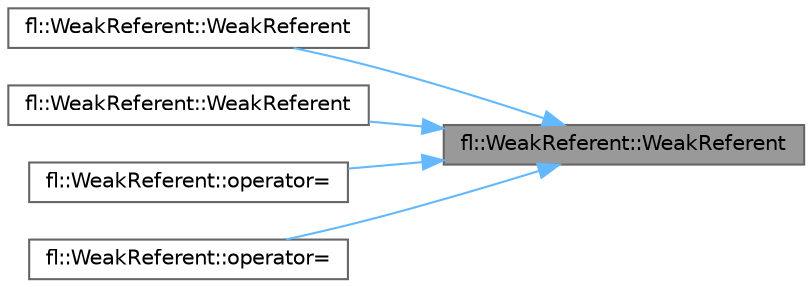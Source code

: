 digraph "fl::WeakReferent::WeakReferent"
{
 // LATEX_PDF_SIZE
  bgcolor="transparent";
  edge [fontname=Helvetica,fontsize=10,labelfontname=Helvetica,labelfontsize=10];
  node [fontname=Helvetica,fontsize=10,shape=box,height=0.2,width=0.4];
  rankdir="RL";
  Node1 [id="Node000001",label="fl::WeakReferent::WeakReferent",height=0.2,width=0.4,color="gray40", fillcolor="grey60", style="filled", fontcolor="black",tooltip=" "];
  Node1 -> Node2 [id="edge1_Node000001_Node000002",dir="back",color="steelblue1",style="solid",tooltip=" "];
  Node2 [id="Node000002",label="fl::WeakReferent::WeakReferent",height=0.2,width=0.4,color="grey40", fillcolor="white", style="filled",URL="$dd/da7/classfl_1_1_weak_referent_a643c70be99ba8ffed65048fd8a907d2d.html#a643c70be99ba8ffed65048fd8a907d2d",tooltip=" "];
  Node1 -> Node3 [id="edge2_Node000001_Node000003",dir="back",color="steelblue1",style="solid",tooltip=" "];
  Node3 [id="Node000003",label="fl::WeakReferent::WeakReferent",height=0.2,width=0.4,color="grey40", fillcolor="white", style="filled",URL="$dd/da7/classfl_1_1_weak_referent_ae6efd61761e031479e68b9c32082700d.html#ae6efd61761e031479e68b9c32082700d",tooltip=" "];
  Node1 -> Node4 [id="edge3_Node000001_Node000004",dir="back",color="steelblue1",style="solid",tooltip=" "];
  Node4 [id="Node000004",label="fl::WeakReferent::operator=",height=0.2,width=0.4,color="grey40", fillcolor="white", style="filled",URL="$dd/da7/classfl_1_1_weak_referent_a912f0902550ba568b4272f591e2bbc42.html#a912f0902550ba568b4272f591e2bbc42",tooltip=" "];
  Node1 -> Node5 [id="edge4_Node000001_Node000005",dir="back",color="steelblue1",style="solid",tooltip=" "];
  Node5 [id="Node000005",label="fl::WeakReferent::operator=",height=0.2,width=0.4,color="grey40", fillcolor="white", style="filled",URL="$dd/da7/classfl_1_1_weak_referent_a26c840795f652cb59f8f7a74ee40b5a3.html#a26c840795f652cb59f8f7a74ee40b5a3",tooltip=" "];
}
